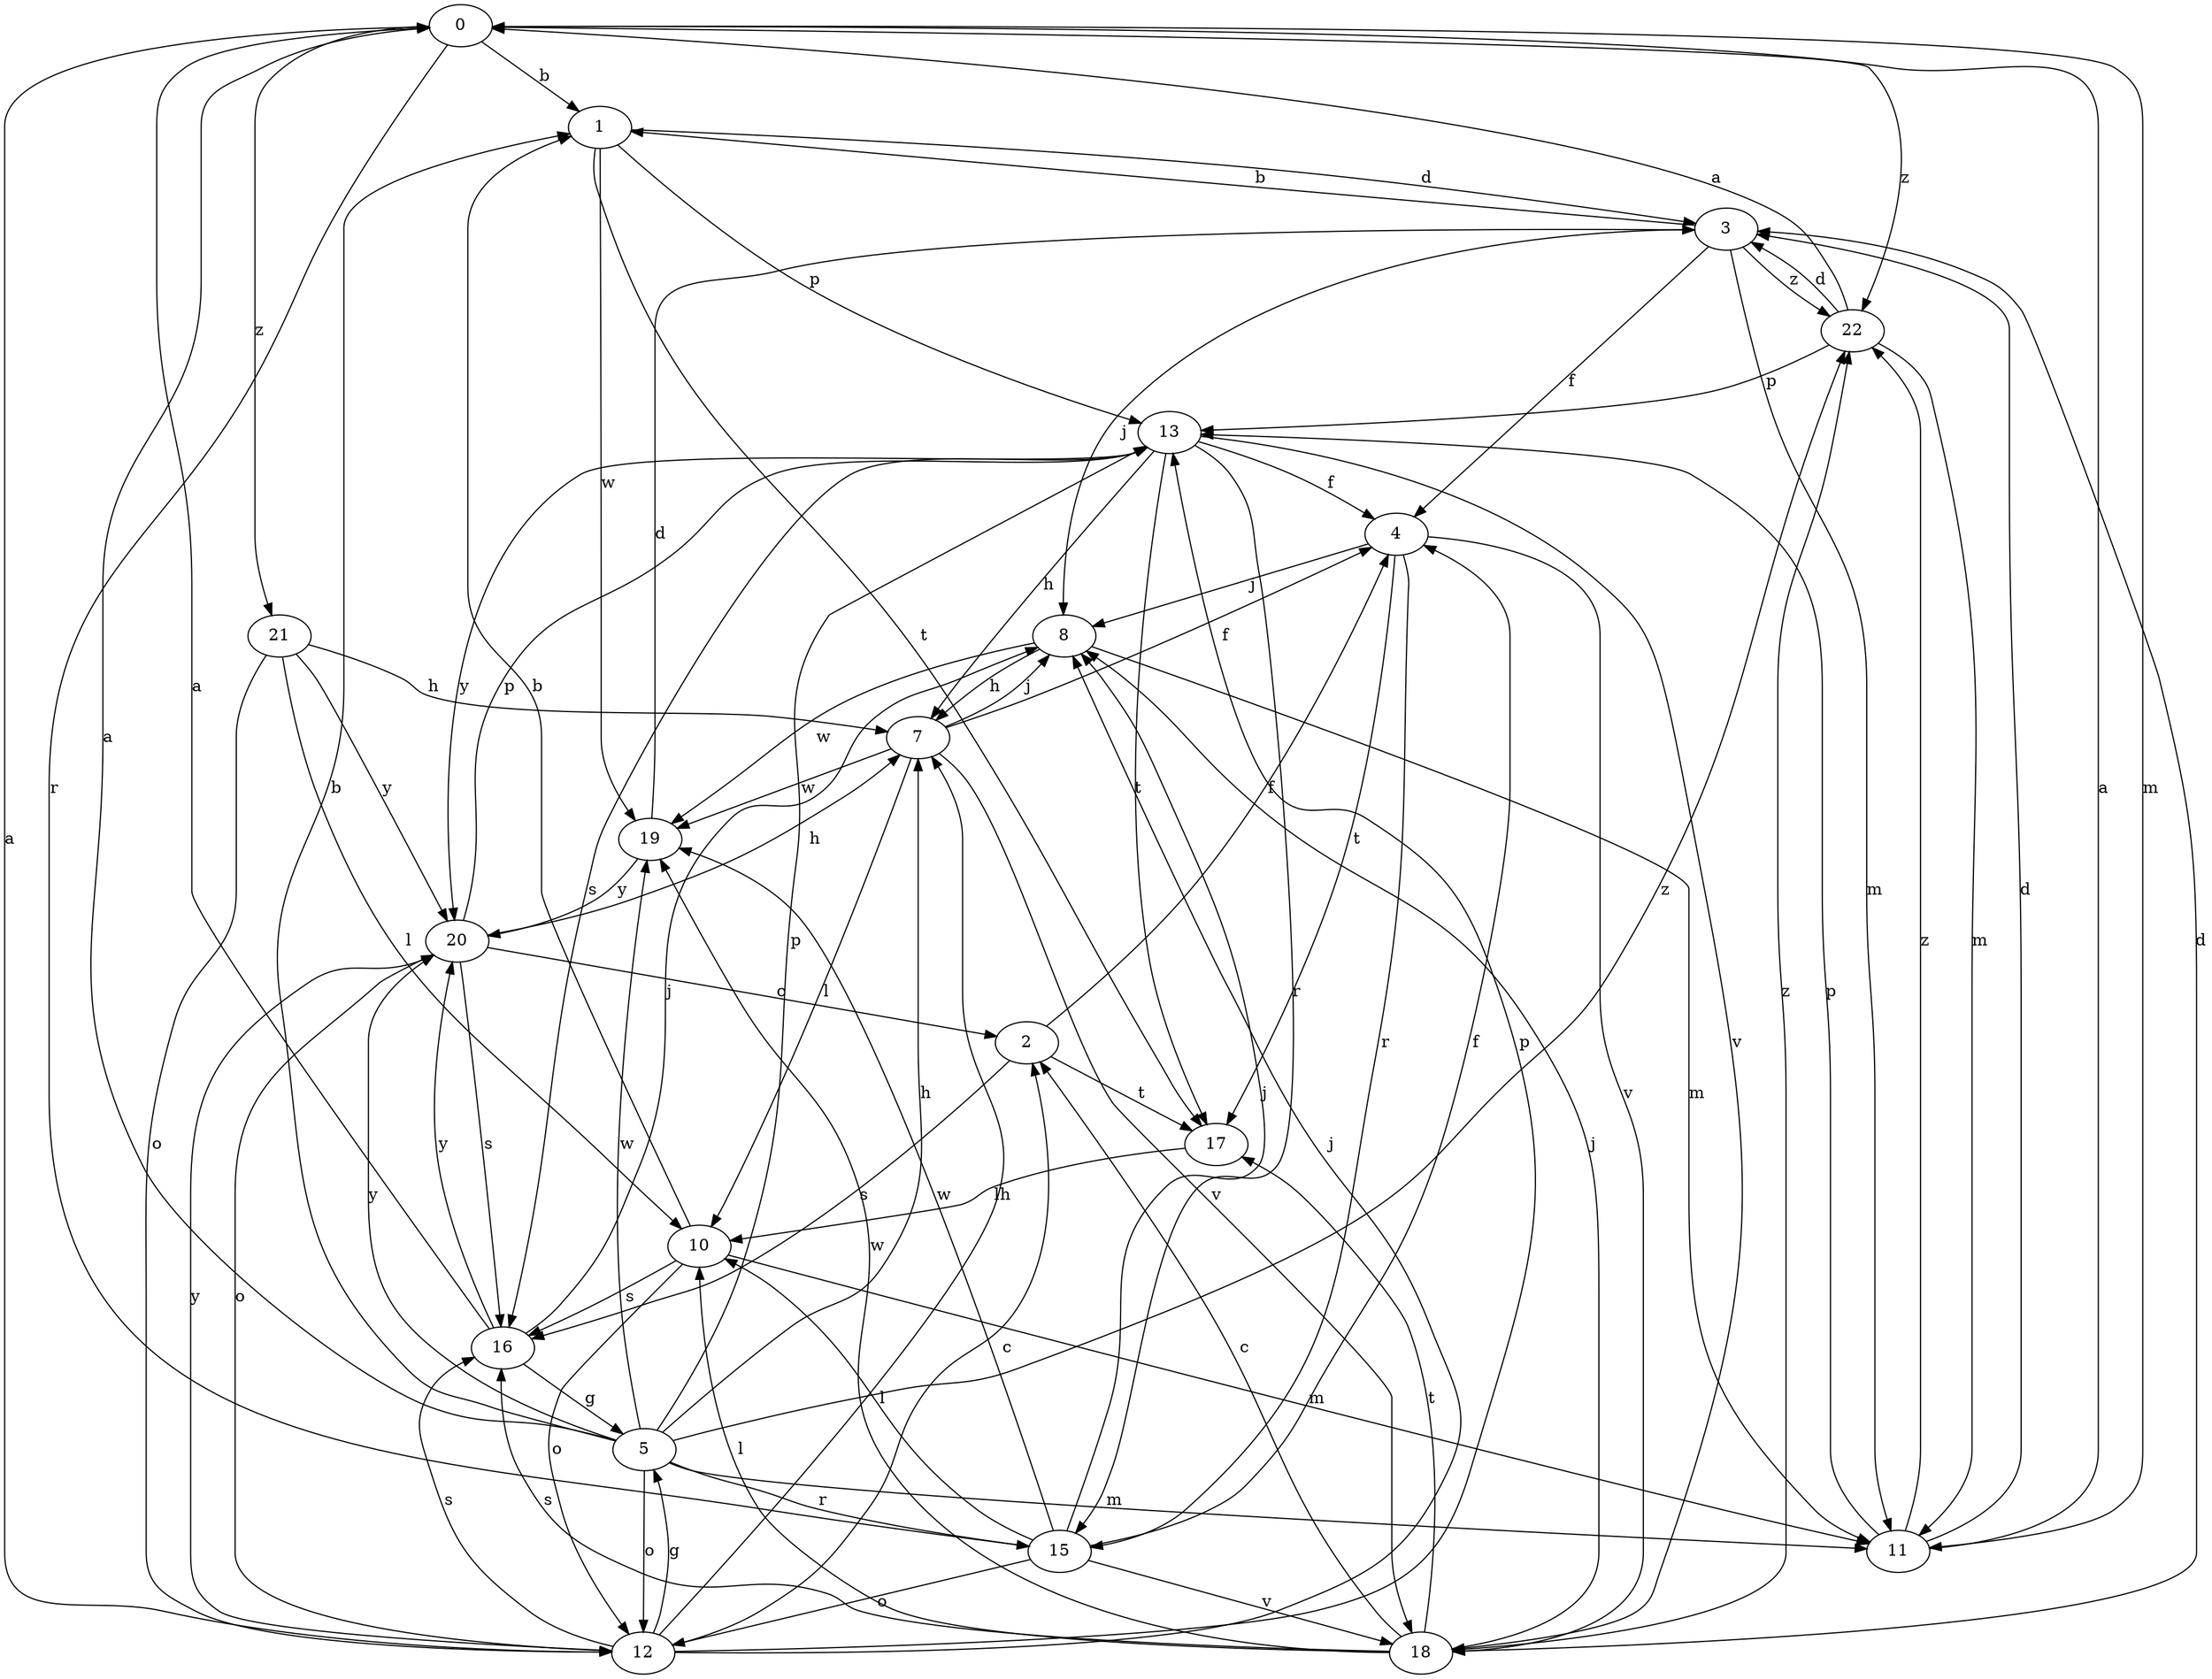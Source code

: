 strict digraph  {
0;
1;
2;
3;
4;
5;
7;
8;
10;
11;
12;
13;
15;
16;
17;
18;
19;
20;
21;
22;
0 -> 1  [label=b];
0 -> 11  [label=m];
0 -> 15  [label=r];
0 -> 21  [label=z];
0 -> 22  [label=z];
1 -> 3  [label=d];
1 -> 13  [label=p];
1 -> 17  [label=t];
1 -> 19  [label=w];
2 -> 4  [label=f];
2 -> 16  [label=s];
2 -> 17  [label=t];
3 -> 1  [label=b];
3 -> 4  [label=f];
3 -> 8  [label=j];
3 -> 11  [label=m];
3 -> 22  [label=z];
4 -> 8  [label=j];
4 -> 15  [label=r];
4 -> 17  [label=t];
4 -> 18  [label=v];
5 -> 0  [label=a];
5 -> 1  [label=b];
5 -> 7  [label=h];
5 -> 11  [label=m];
5 -> 12  [label=o];
5 -> 13  [label=p];
5 -> 15  [label=r];
5 -> 19  [label=w];
5 -> 20  [label=y];
5 -> 22  [label=z];
7 -> 4  [label=f];
7 -> 8  [label=j];
7 -> 10  [label=l];
7 -> 18  [label=v];
7 -> 19  [label=w];
8 -> 7  [label=h];
8 -> 11  [label=m];
8 -> 19  [label=w];
10 -> 1  [label=b];
10 -> 11  [label=m];
10 -> 12  [label=o];
10 -> 16  [label=s];
11 -> 0  [label=a];
11 -> 3  [label=d];
11 -> 13  [label=p];
11 -> 22  [label=z];
12 -> 0  [label=a];
12 -> 2  [label=c];
12 -> 5  [label=g];
12 -> 7  [label=h];
12 -> 8  [label=j];
12 -> 13  [label=p];
12 -> 16  [label=s];
12 -> 20  [label=y];
13 -> 4  [label=f];
13 -> 7  [label=h];
13 -> 15  [label=r];
13 -> 16  [label=s];
13 -> 17  [label=t];
13 -> 18  [label=v];
13 -> 20  [label=y];
15 -> 4  [label=f];
15 -> 8  [label=j];
15 -> 10  [label=l];
15 -> 12  [label=o];
15 -> 18  [label=v];
15 -> 19  [label=w];
16 -> 0  [label=a];
16 -> 5  [label=g];
16 -> 8  [label=j];
16 -> 20  [label=y];
17 -> 10  [label=l];
18 -> 2  [label=c];
18 -> 3  [label=d];
18 -> 8  [label=j];
18 -> 10  [label=l];
18 -> 16  [label=s];
18 -> 17  [label=t];
18 -> 19  [label=w];
18 -> 22  [label=z];
19 -> 3  [label=d];
19 -> 20  [label=y];
20 -> 2  [label=c];
20 -> 7  [label=h];
20 -> 12  [label=o];
20 -> 13  [label=p];
20 -> 16  [label=s];
21 -> 7  [label=h];
21 -> 10  [label=l];
21 -> 12  [label=o];
21 -> 20  [label=y];
22 -> 0  [label=a];
22 -> 3  [label=d];
22 -> 11  [label=m];
22 -> 13  [label=p];
}
